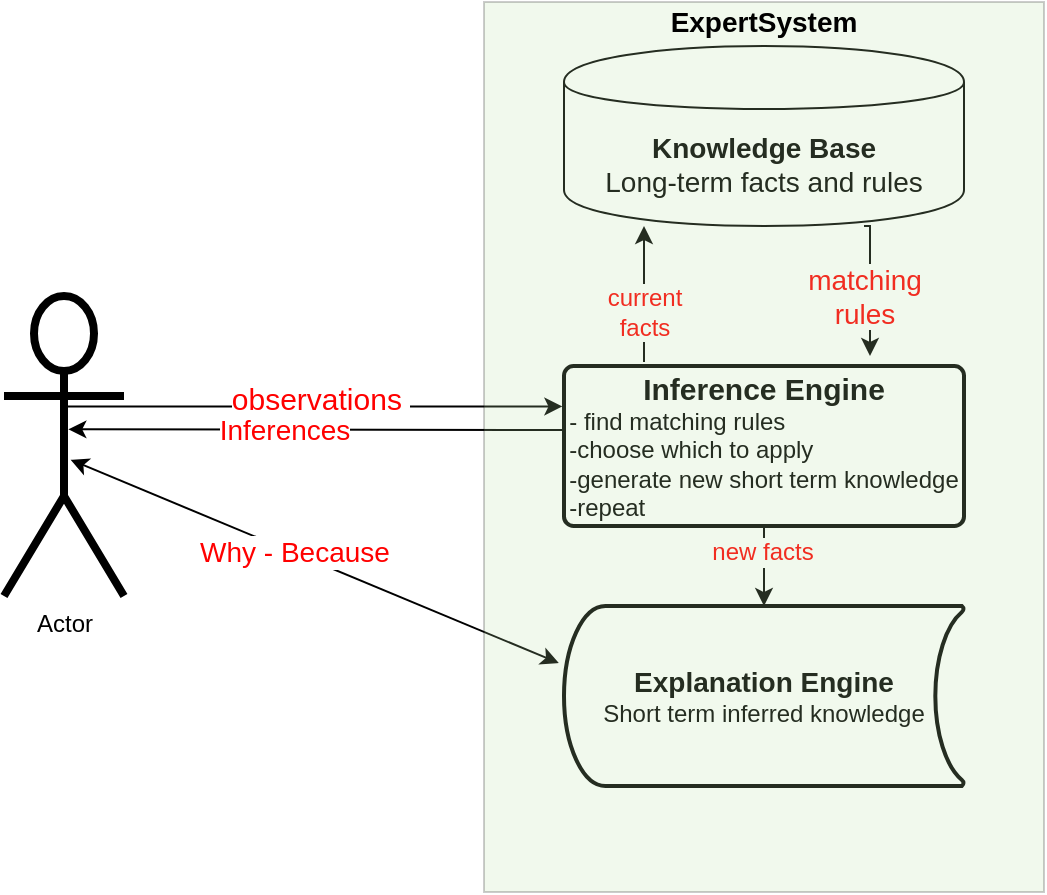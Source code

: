 <mxGraphModel dx="702" dy="763" grid="1" gridSize="10" guides="1" tooltips="1" connect="1" arrows="1" fold="1" page="1" pageScale="1" pageWidth="850" pageHeight="1100" background="#ffffff"><root><mxCell id="0"/><mxCell id="1" parent="0"/><mxCell id="7" style="edgeStyle=orthogonalEdgeStyle;rounded=0;html=1;exitX=0.513;exitY=0.401;exitPerimeter=0;entryX=-0.004;entryY=0.253;entryPerimeter=0;jettySize=auto;orthogonalLoop=1;" edge="1" parent="1" source="2" target="4"><mxGeometry relative="1" as="geometry"><mxPoint x="149.667" y="270.333" as="sourcePoint"/><mxPoint x="399.667" y="270.333" as="targetPoint"/><Array as="points"><mxPoint x="151" y="260"/></Array></mxGeometry></mxCell><mxCell id="8" value="&lt;font color=&quot;#ff0000&quot;&gt;&lt;span style=&quot;font-size: 15px&quot;&gt;observations&amp;nbsp;&lt;/span&gt;&lt;/font&gt;&lt;br&gt;" style="text;html=1;resizable=0;points=[];align=center;verticalAlign=middle;labelBackgroundColor=#ffffff;" vertex="1" connectable="0" parent="7"><mxGeometry x="0.04" y="4" relative="1" as="geometry"><mxPoint as="offset"/></mxGeometry></mxCell><mxCell id="2" value="Actor" style="shape=umlActor;verticalLabelPosition=bottom;labelBackgroundColor=#ffffff;verticalAlign=top;html=1;strokeWidth=4;" vertex="1" parent="1"><mxGeometry x="120" y="205" width="60" height="150" as="geometry"/></mxCell><mxCell id="11" style="edgeStyle=orthogonalEdgeStyle;rounded=0;html=1;entryX=0.595;entryY=-0.062;entryPerimeter=0;jettySize=auto;orthogonalLoop=1;exitX=0.58;exitY=1;exitPerimeter=0;" edge="1" parent="1"><mxGeometry relative="1" as="geometry"><mxPoint x="550" y="170" as="sourcePoint"/><mxPoint x="553" y="235" as="targetPoint"/><Array as="points"><mxPoint x="553" y="170"/></Array></mxGeometry></mxCell><mxCell id="12" value="&lt;font style=&quot;font-size: 14px&quot; color=&quot;#ff0000&quot;&gt;matching&lt;/font&gt;&lt;div&gt;&lt;font style=&quot;font-size: 14px&quot; color=&quot;#ff0000&quot;&gt;rules&lt;/font&gt;&lt;/div&gt;" style="text;html=1;resizable=0;points=[];align=center;verticalAlign=middle;labelBackgroundColor=#ffffff;" vertex="1" connectable="0" parent="11"><mxGeometry x="0.324" y="-1" relative="1" as="geometry"><mxPoint x="-2" y="-7" as="offset"/></mxGeometry></mxCell><mxCell id="3" value="&lt;b style=&quot;font-size: 14px&quot;&gt;&lt;font style=&quot;font-size: 14px&quot;&gt;Knowledge Base&lt;/font&gt;&lt;/b&gt;&lt;div style=&quot;font-size: 14px&quot;&gt;Long-term facts and rules&lt;/div&gt;" style="shape=cylinder;whiteSpace=wrap;html=1;boundedLbl=1;" vertex="1" parent="1"><mxGeometry x="400" y="80" width="200" height="90" as="geometry"/></mxCell><mxCell id="9" style="edgeStyle=orthogonalEdgeStyle;rounded=0;html=1;jettySize=auto;orthogonalLoop=1;" edge="1" parent="1"><mxGeometry relative="1" as="geometry"><mxPoint x="440" y="238" as="sourcePoint"/><mxPoint x="440" y="170" as="targetPoint"/><Array as="points"><mxPoint x="440" y="220"/><mxPoint x="440" y="220"/></Array></mxGeometry></mxCell><mxCell id="10" value="&lt;font color=&quot;#ff0000&quot;&gt;current&lt;/font&gt;&lt;div&gt;&lt;font color=&quot;#ff0000&quot;&gt;facts&lt;/font&gt;&lt;/div&gt;" style="text;html=1;resizable=0;points=[];align=center;verticalAlign=middle;labelBackgroundColor=#ffffff;" vertex="1" connectable="0" parent="9"><mxGeometry x="-0.254" relative="1" as="geometry"><mxPoint as="offset"/></mxGeometry></mxCell><mxCell id="14" style="edgeStyle=orthogonalEdgeStyle;rounded=0;html=1;exitX=0.5;exitY=1;exitPerimeter=0;entryX=0.5;entryY=0;entryPerimeter=0;jettySize=auto;orthogonalLoop=1;" edge="1" parent="1" source="4" target="5"><mxGeometry relative="1" as="geometry"/></mxCell><mxCell id="15" value="&lt;font color=&quot;#ff0000&quot;&gt;new facts&lt;/font&gt;" style="text;html=1;resizable=0;points=[];align=center;verticalAlign=middle;labelBackgroundColor=#ffffff;" vertex="1" connectable="0" parent="14"><mxGeometry x="-0.382" y="-1" relative="1" as="geometry"><mxPoint as="offset"/></mxGeometry></mxCell><mxCell id="16" style="edgeStyle=orthogonalEdgeStyle;rounded=0;html=1;entryX=0.541;entryY=0.457;entryPerimeter=0;jettySize=auto;orthogonalLoop=1;" edge="1" parent="1"><mxGeometry relative="1" as="geometry"><mxPoint x="400" y="272" as="sourcePoint"/><mxPoint x="152.167" y="271.667" as="targetPoint"/><Array as="points"><mxPoint x="400" y="272"/></Array></mxGeometry></mxCell><mxCell id="17" value="&lt;font color=&quot;#ff0000&quot; style=&quot;font-size: 14px&quot;&gt;Inferences&lt;/font&gt;" style="text;html=1;resizable=0;points=[];align=center;verticalAlign=middle;labelBackgroundColor=#ffffff;" vertex="1" connectable="0" parent="16"><mxGeometry x="0.132" relative="1" as="geometry"><mxPoint as="offset"/></mxGeometry></mxCell><mxCell id="4" value="&lt;b&gt;&lt;font style=&quot;font-size: 15px&quot;&gt;Inference Engine&lt;/font&gt;&lt;/b&gt;&lt;div style=&quot;text-align: left&quot;&gt;- find matching rules&lt;/div&gt;&lt;div style=&quot;text-align: left&quot;&gt;-choose which to apply&lt;/div&gt;&lt;div style=&quot;text-align: left&quot;&gt;-generate new short term knowledge&lt;/div&gt;&lt;div style=&quot;text-align: left&quot;&gt;-repeat&lt;/div&gt;" style="shape=mxgraph.flowchart.process;whiteSpace=wrap;html=1;fillColor=#ffffff;strokeColor=#000000;strokeWidth=2" vertex="1" parent="1"><mxGeometry x="400" y="240" width="200" height="80" as="geometry"/></mxCell><mxCell id="5" value="&lt;div&gt;&lt;b&gt;&lt;font style=&quot;font-size: 14px&quot;&gt;Explanation Engine&lt;/font&gt;&lt;/b&gt;&lt;/div&gt;Short term inferred knowledge" style="shape=mxgraph.flowchart.stored_data;whiteSpace=wrap;html=1;fillColor=#ffffff;strokeColor=#000000;strokeWidth=2" vertex="1" parent="1"><mxGeometry x="400" y="360" width="200" height="90" as="geometry"/></mxCell><mxCell id="18" value="" style="endArrow=classic;html=1;entryX=-0.013;entryY=0.317;entryPerimeter=0;exitX=0.555;exitY=0.546;exitPerimeter=0;startArrow=classic;startFill=1;" edge="1" parent="1" source="2" target="5"><mxGeometry width="50" height="50" relative="1" as="geometry"><mxPoint x="160" y="345" as="sourcePoint"/><mxPoint x="210" y="295" as="targetPoint"/></mxGeometry></mxCell><mxCell id="19" value="&lt;font color=&quot;#ff0000&quot; style=&quot;font-size: 14px&quot;&gt;Why - Because&lt;/font&gt;" style="text;html=1;resizable=0;points=[];align=center;verticalAlign=middle;labelBackgroundColor=#ffffff;" vertex="1" connectable="0" parent="18"><mxGeometry x="-0.088" relative="1" as="geometry"><mxPoint as="offset"/></mxGeometry></mxCell><mxCell id="21" value="&lt;div style=&quot;text-align: justify&quot;&gt;&lt;br&gt;&lt;/div&gt;" style="rounded=0;whiteSpace=wrap;html=1;strokeWidth=1;fillColor=#B9E0A5;opacity=20;" vertex="1" parent="1"><mxGeometry x="360" y="58" width="280" height="445" as="geometry"/></mxCell><mxCell id="22" value="&lt;font style=&quot;font-size: 14px&quot;&gt;&lt;b&gt;ExpertSystem&lt;/b&gt;&lt;/font&gt;" style="text;html=1;strokeColor=none;fillColor=none;align=center;verticalAlign=middle;whiteSpace=wrap;rounded=0;" vertex="1" parent="1"><mxGeometry x="480" y="58" width="40" height="20" as="geometry"/></mxCell></root></mxGraphModel>